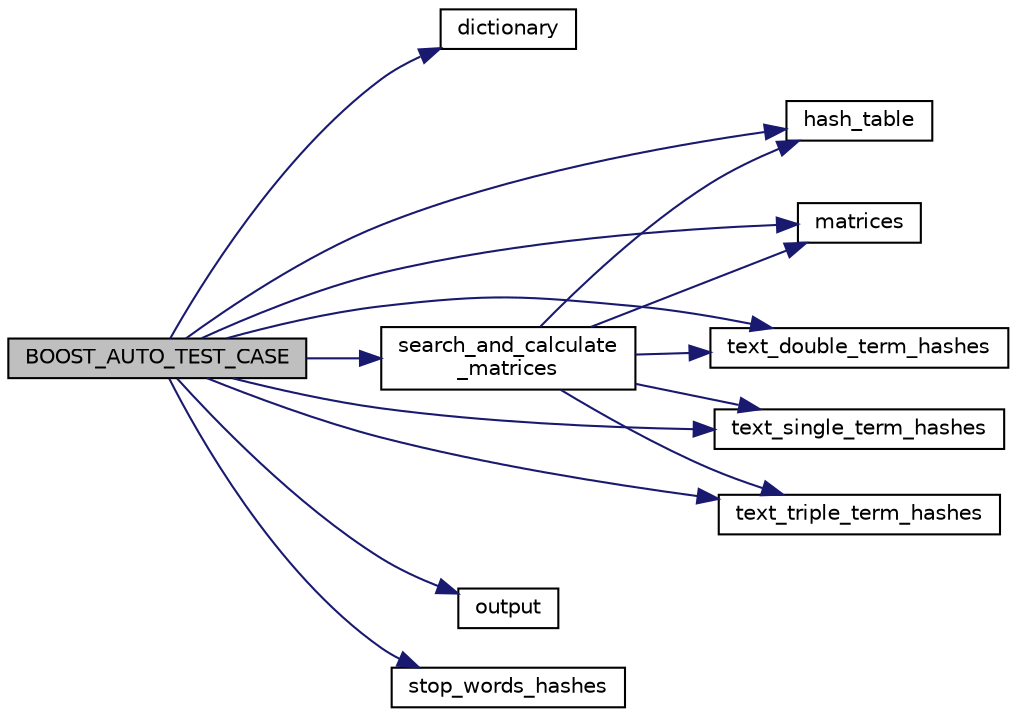 digraph "BOOST_AUTO_TEST_CASE"
{
 // INTERACTIVE_SVG=YES
  edge [fontname="Helvetica",fontsize="10",labelfontname="Helvetica",labelfontsize="10"];
  node [fontname="Helvetica",fontsize="10",shape=record];
  rankdir="LR";
  Node33 [label="BOOST_AUTO_TEST_CASE",height=0.2,width=0.4,color="black", fillcolor="grey75", style="filled", fontcolor="black"];
  Node33 -> Node34 [color="midnightblue",fontsize="10",style="solid",fontname="Helvetica"];
  Node34 [label="dictionary",height=0.2,width=0.4,color="black", fillcolor="white", style="filled",URL="$unit__tests_8cpp.html#a8e62ff9efe3f1871f8d8092954e59d9b"];
  Node33 -> Node35 [color="midnightblue",fontsize="10",style="solid",fontname="Helvetica"];
  Node35 [label="hash_table",height=0.2,width=0.4,color="black", fillcolor="white", style="filled",URL="$unit__tests_8cpp.html#a47d1ef48124afb3373728ff2e99a1bf0"];
  Node33 -> Node36 [color="midnightblue",fontsize="10",style="solid",fontname="Helvetica"];
  Node36 [label="matrices",height=0.2,width=0.4,color="black", fillcolor="white", style="filled",URL="$unit__tests_8cpp.html#af1bccb24e1ec3f0ac4cf0b2ba66dba10"];
  Node33 -> Node37 [color="midnightblue",fontsize="10",style="solid",fontname="Helvetica"];
  Node37 [label="output",height=0.2,width=0.4,color="black", fillcolor="white", style="filled",URL="$unit__tests_8cpp.html#a17862d4ba768df159c2c87deec29808a"];
  Node33 -> Node38 [color="midnightblue",fontsize="10",style="solid",fontname="Helvetica"];
  Node38 [label="search_and_calculate\l_matrices",height=0.2,width=0.4,color="black", fillcolor="white", style="filled",URL="$functions_8cpp.html#a4a824c898b9d4a6b51237f1ecd3c0d72",tooltip="correcting input text hashes, maybe there are duplicates "];
  Node38 -> Node35 [color="midnightblue",fontsize="10",style="solid",fontname="Helvetica"];
  Node38 -> Node36 [color="midnightblue",fontsize="10",style="solid",fontname="Helvetica"];
  Node38 -> Node39 [color="midnightblue",fontsize="10",style="solid",fontname="Helvetica"];
  Node39 [label="text_double_term_hashes",height=0.2,width=0.4,color="black", fillcolor="white", style="filled",URL="$unit__tests_8cpp.html#adc8040ff5013b6062f2f6889fa639f86"];
  Node38 -> Node40 [color="midnightblue",fontsize="10",style="solid",fontname="Helvetica"];
  Node40 [label="text_single_term_hashes",height=0.2,width=0.4,color="black", fillcolor="white", style="filled",URL="$unit__tests_8cpp.html#adead36abe8d9007ecb96738b781d2b11"];
  Node38 -> Node41 [color="midnightblue",fontsize="10",style="solid",fontname="Helvetica"];
  Node41 [label="text_triple_term_hashes",height=0.2,width=0.4,color="black", fillcolor="white", style="filled",URL="$unit__tests_8cpp.html#a0528581581836f462ed3f5733654b32b"];
  Node33 -> Node42 [color="midnightblue",fontsize="10",style="solid",fontname="Helvetica"];
  Node42 [label="stop_words_hashes",height=0.2,width=0.4,color="black", fillcolor="white", style="filled",URL="$unit__tests_8cpp.html#ac7f4e93c08d879f3b08ab091dc8bfa85"];
  Node33 -> Node39 [color="midnightblue",fontsize="10",style="solid",fontname="Helvetica"];
  Node33 -> Node40 [color="midnightblue",fontsize="10",style="solid",fontname="Helvetica"];
  Node33 -> Node41 [color="midnightblue",fontsize="10",style="solid",fontname="Helvetica"];
}
